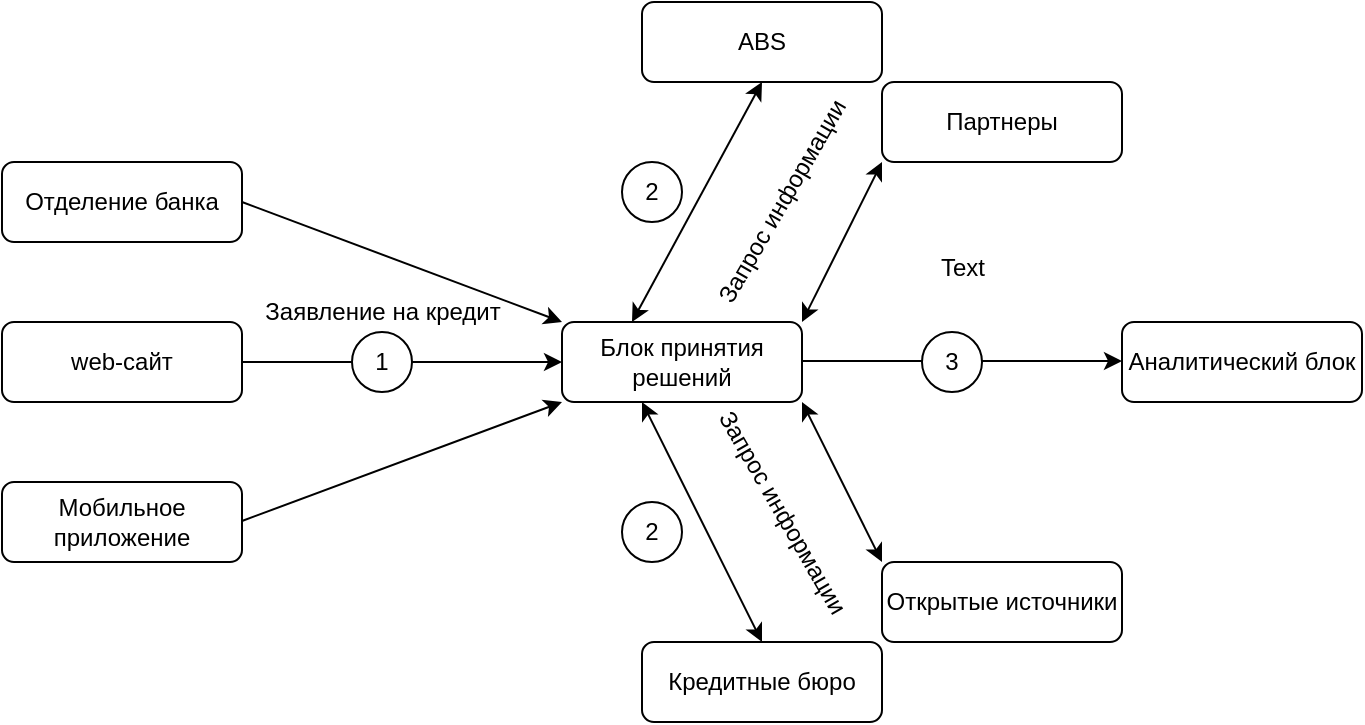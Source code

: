 <mxfile version="22.1.15" type="github">
  <diagram name="Страница — 1" id="Rl8ft7MHTA_ny6tH8LG-">
    <mxGraphModel dx="1434" dy="790" grid="1" gridSize="10" guides="1" tooltips="1" connect="1" arrows="1" fold="1" page="1" pageScale="1" pageWidth="1169" pageHeight="827" math="0" shadow="0">
      <root>
        <mxCell id="0" />
        <mxCell id="1" parent="0" />
        <mxCell id="kJDCvLnrvI96pCwyV_Oo-1" value="Отделение банка" style="rounded=1;whiteSpace=wrap;html=1;" vertex="1" parent="1">
          <mxGeometry x="40" y="200" width="120" height="40" as="geometry" />
        </mxCell>
        <mxCell id="kJDCvLnrvI96pCwyV_Oo-2" value="web-сайт" style="rounded=1;whiteSpace=wrap;html=1;" vertex="1" parent="1">
          <mxGeometry x="40" y="280" width="120" height="40" as="geometry" />
        </mxCell>
        <mxCell id="kJDCvLnrvI96pCwyV_Oo-3" value="Мобильное приложение" style="rounded=1;whiteSpace=wrap;html=1;" vertex="1" parent="1">
          <mxGeometry x="40" y="360" width="120" height="40" as="geometry" />
        </mxCell>
        <mxCell id="kJDCvLnrvI96pCwyV_Oo-5" value="Блок принятия решений" style="rounded=1;whiteSpace=wrap;html=1;" vertex="1" parent="1">
          <mxGeometry x="320" y="280" width="120" height="40" as="geometry" />
        </mxCell>
        <mxCell id="kJDCvLnrvI96pCwyV_Oo-6" value="" style="endArrow=classic;html=1;rounded=0;exitX=1;exitY=0.5;exitDx=0;exitDy=0;entryX=0;entryY=0.5;entryDx=0;entryDy=0;" edge="1" parent="1" source="kJDCvLnrvI96pCwyV_Oo-2" target="kJDCvLnrvI96pCwyV_Oo-5">
          <mxGeometry width="50" height="50" relative="1" as="geometry">
            <mxPoint x="560" y="430" as="sourcePoint" />
            <mxPoint x="610" y="380" as="targetPoint" />
          </mxGeometry>
        </mxCell>
        <mxCell id="kJDCvLnrvI96pCwyV_Oo-7" value="" style="endArrow=classic;html=1;rounded=0;exitX=1;exitY=0.5;exitDx=0;exitDy=0;entryX=0;entryY=1;entryDx=0;entryDy=0;" edge="1" parent="1" target="kJDCvLnrvI96pCwyV_Oo-5">
          <mxGeometry width="50" height="50" relative="1" as="geometry">
            <mxPoint x="160" y="379.5" as="sourcePoint" />
            <mxPoint x="320" y="300" as="targetPoint" />
          </mxGeometry>
        </mxCell>
        <mxCell id="kJDCvLnrvI96pCwyV_Oo-8" value="" style="endArrow=classic;html=1;rounded=0;exitX=1;exitY=0.5;exitDx=0;exitDy=0;entryX=0;entryY=0;entryDx=0;entryDy=0;" edge="1" parent="1" source="kJDCvLnrvI96pCwyV_Oo-1" target="kJDCvLnrvI96pCwyV_Oo-5">
          <mxGeometry width="50" height="50" relative="1" as="geometry">
            <mxPoint x="170" y="219.5" as="sourcePoint" />
            <mxPoint x="330" y="219.5" as="targetPoint" />
          </mxGeometry>
        </mxCell>
        <mxCell id="kJDCvLnrvI96pCwyV_Oo-9" value="1" style="ellipse;whiteSpace=wrap;html=1;aspect=fixed;" vertex="1" parent="1">
          <mxGeometry x="215" y="285" width="30" height="30" as="geometry" />
        </mxCell>
        <mxCell id="kJDCvLnrvI96pCwyV_Oo-10" value="Заявление на кредит" style="text;html=1;align=center;verticalAlign=middle;resizable=0;points=[];autosize=1;strokeColor=none;fillColor=none;" vertex="1" parent="1">
          <mxGeometry x="160" y="260" width="140" height="30" as="geometry" />
        </mxCell>
        <mxCell id="kJDCvLnrvI96pCwyV_Oo-11" value="ABS" style="rounded=1;whiteSpace=wrap;html=1;" vertex="1" parent="1">
          <mxGeometry x="360" y="120" width="120" height="40" as="geometry" />
        </mxCell>
        <mxCell id="kJDCvLnrvI96pCwyV_Oo-12" value="Партнеры" style="rounded=1;whiteSpace=wrap;html=1;" vertex="1" parent="1">
          <mxGeometry x="480" y="160" width="120" height="40" as="geometry" />
        </mxCell>
        <mxCell id="kJDCvLnrvI96pCwyV_Oo-13" value="Открытые источники" style="rounded=1;whiteSpace=wrap;html=1;" vertex="1" parent="1">
          <mxGeometry x="480" y="400" width="120" height="40" as="geometry" />
        </mxCell>
        <mxCell id="kJDCvLnrvI96pCwyV_Oo-14" value="Кредитные бюро" style="rounded=1;whiteSpace=wrap;html=1;" vertex="1" parent="1">
          <mxGeometry x="360" y="440" width="120" height="40" as="geometry" />
        </mxCell>
        <mxCell id="kJDCvLnrvI96pCwyV_Oo-15" value="" style="endArrow=classic;startArrow=classic;html=1;rounded=0;entryX=0.5;entryY=1;entryDx=0;entryDy=0;" edge="1" parent="1" target="kJDCvLnrvI96pCwyV_Oo-11">
          <mxGeometry width="50" height="50" relative="1" as="geometry">
            <mxPoint x="355" y="280" as="sourcePoint" />
            <mxPoint x="405" y="230" as="targetPoint" />
          </mxGeometry>
        </mxCell>
        <mxCell id="kJDCvLnrvI96pCwyV_Oo-17" value="" style="endArrow=classic;startArrow=classic;html=1;rounded=0;entryX=0;entryY=1;entryDx=0;entryDy=0;exitX=1;exitY=0;exitDx=0;exitDy=0;" edge="1" parent="1" source="kJDCvLnrvI96pCwyV_Oo-5" target="kJDCvLnrvI96pCwyV_Oo-12">
          <mxGeometry width="50" height="50" relative="1" as="geometry">
            <mxPoint x="430" y="280" as="sourcePoint" />
            <mxPoint x="480" y="230" as="targetPoint" />
          </mxGeometry>
        </mxCell>
        <mxCell id="kJDCvLnrvI96pCwyV_Oo-18" value="" style="endArrow=classic;startArrow=classic;html=1;rounded=0;entryX=0;entryY=0;entryDx=0;entryDy=0;" edge="1" parent="1" target="kJDCvLnrvI96pCwyV_Oo-13">
          <mxGeometry width="50" height="50" relative="1" as="geometry">
            <mxPoint x="440" y="320" as="sourcePoint" />
            <mxPoint x="490" y="243" as="targetPoint" />
          </mxGeometry>
        </mxCell>
        <mxCell id="kJDCvLnrvI96pCwyV_Oo-20" value="" style="endArrow=classic;startArrow=classic;html=1;rounded=0;entryX=0.5;entryY=1;entryDx=0;entryDy=0;exitX=0.5;exitY=0;exitDx=0;exitDy=0;" edge="1" parent="1" source="kJDCvLnrvI96pCwyV_Oo-14">
          <mxGeometry width="50" height="50" relative="1" as="geometry">
            <mxPoint x="295" y="440" as="sourcePoint" />
            <mxPoint x="360" y="320" as="targetPoint" />
          </mxGeometry>
        </mxCell>
        <mxCell id="kJDCvLnrvI96pCwyV_Oo-21" value="Запрос информации&lt;br&gt;" style="text;html=1;align=center;verticalAlign=middle;resizable=0;points=[];autosize=1;strokeColor=none;fillColor=none;rotation=-60;" vertex="1" parent="1">
          <mxGeometry x="360" y="205" width="140" height="30" as="geometry" />
        </mxCell>
        <mxCell id="kJDCvLnrvI96pCwyV_Oo-23" value="Запрос информации&lt;br&gt;" style="text;html=1;align=center;verticalAlign=middle;resizable=0;points=[];autosize=1;strokeColor=none;fillColor=none;rotation=60;" vertex="1" parent="1">
          <mxGeometry x="360" y="360" width="140" height="30" as="geometry" />
        </mxCell>
        <mxCell id="kJDCvLnrvI96pCwyV_Oo-24" value="2" style="ellipse;whiteSpace=wrap;html=1;aspect=fixed;" vertex="1" parent="1">
          <mxGeometry x="350" y="200" width="30" height="30" as="geometry" />
        </mxCell>
        <mxCell id="kJDCvLnrvI96pCwyV_Oo-25" value="2" style="ellipse;whiteSpace=wrap;html=1;aspect=fixed;" vertex="1" parent="1">
          <mxGeometry x="350" y="370" width="30" height="30" as="geometry" />
        </mxCell>
        <mxCell id="kJDCvLnrvI96pCwyV_Oo-26" value="" style="endArrow=classic;html=1;rounded=0;exitX=1;exitY=0.5;exitDx=0;exitDy=0;entryX=0;entryY=0.5;entryDx=0;entryDy=0;" edge="1" parent="1">
          <mxGeometry width="50" height="50" relative="1" as="geometry">
            <mxPoint x="440" y="299.5" as="sourcePoint" />
            <mxPoint x="600" y="299.5" as="targetPoint" />
          </mxGeometry>
        </mxCell>
        <mxCell id="kJDCvLnrvI96pCwyV_Oo-27" value="3" style="ellipse;whiteSpace=wrap;html=1;aspect=fixed;" vertex="1" parent="1">
          <mxGeometry x="500" y="285" width="30" height="30" as="geometry" />
        </mxCell>
        <mxCell id="kJDCvLnrvI96pCwyV_Oo-28" value="Аналитический блок&lt;br&gt;" style="rounded=1;whiteSpace=wrap;html=1;" vertex="1" parent="1">
          <mxGeometry x="600" y="280" width="120" height="40" as="geometry" />
        </mxCell>
        <mxCell id="kJDCvLnrvI96pCwyV_Oo-30" value="Text" style="text;html=1;align=center;verticalAlign=middle;resizable=0;points=[];autosize=1;strokeColor=none;fillColor=none;" vertex="1" parent="1">
          <mxGeometry x="495" y="238" width="50" height="30" as="geometry" />
        </mxCell>
      </root>
    </mxGraphModel>
  </diagram>
</mxfile>
